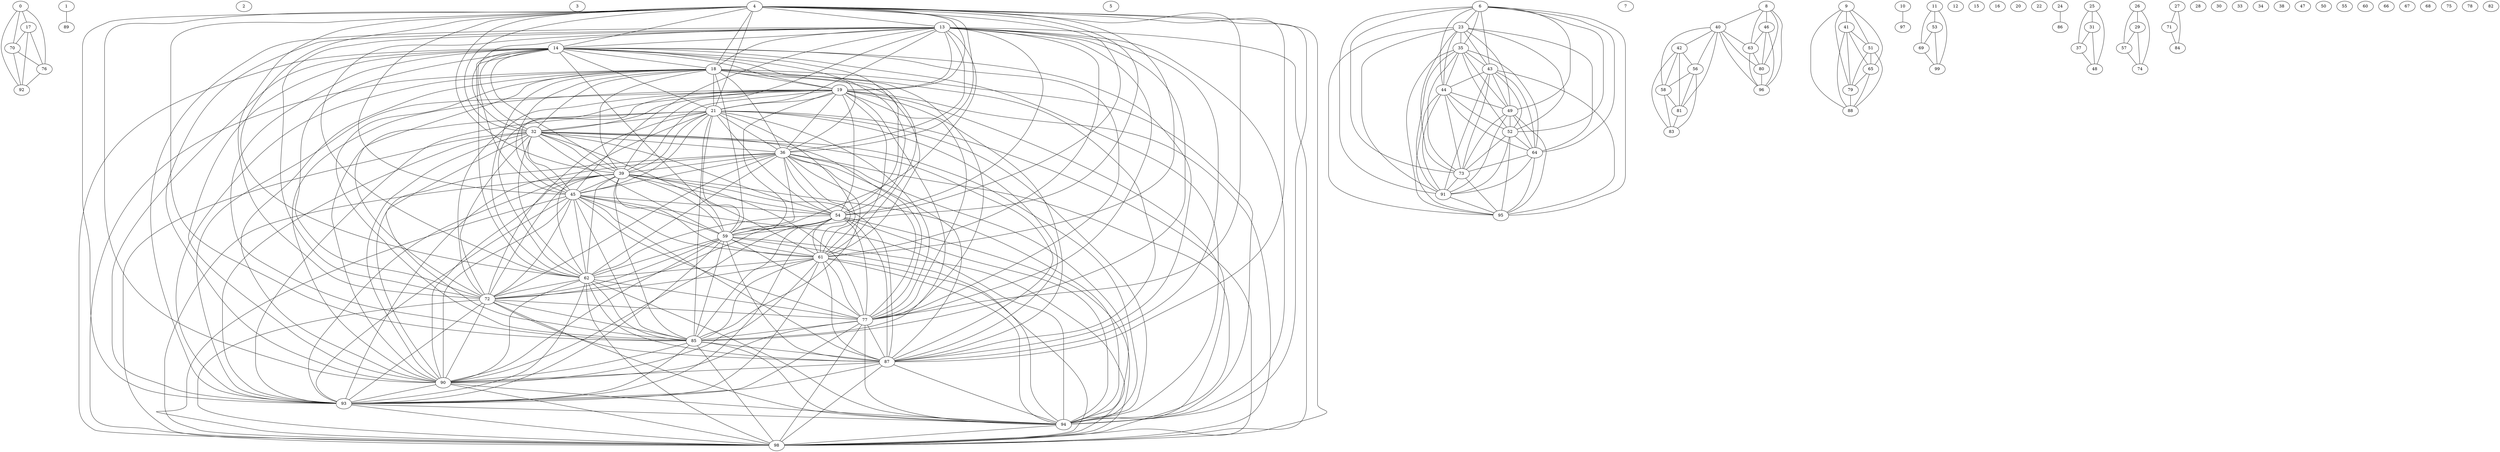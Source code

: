 strict graph  {
0;
1;
2;
3;
4;
5;
6;
7;
8;
9;
10;
11;
12;
13;
14;
15;
16;
17;
18;
19;
20;
21;
22;
23;
24;
25;
26;
27;
28;
29;
30;
31;
32;
33;
34;
35;
36;
37;
38;
39;
40;
41;
42;
43;
44;
45;
46;
47;
48;
49;
50;
51;
52;
53;
54;
55;
56;
57;
58;
59;
60;
61;
62;
63;
64;
65;
66;
67;
68;
69;
70;
71;
72;
73;
74;
75;
76;
77;
78;
79;
80;
81;
82;
83;
84;
85;
86;
87;
88;
89;
90;
91;
92;
93;
94;
95;
96;
97;
98;
99;
0 -- 17;
0 -- 70;
0 -- 76;
0 -- 92;
1 -- 89;
4 -- 13;
4 -- 14;
4 -- 18;
4 -- 19;
4 -- 21;
4 -- 32;
4 -- 36;
4 -- 39;
4 -- 45;
4 -- 54;
4 -- 59;
4 -- 61;
4 -- 62;
4 -- 72;
4 -- 77;
4 -- 85;
4 -- 87;
4 -- 90;
4 -- 93;
4 -- 94;
4 -- 98;
6 -- 23;
6 -- 35;
6 -- 43;
6 -- 44;
6 -- 49;
6 -- 52;
6 -- 64;
6 -- 73;
6 -- 91;
6 -- 95;
8 -- 40;
8 -- 46;
8 -- 63;
8 -- 80;
8 -- 96;
9 -- 41;
9 -- 51;
9 -- 65;
9 -- 79;
9 -- 88;
10 -- 97;
11 -- 53;
11 -- 69;
11 -- 99;
13 -- 14;
13 -- 18;
13 -- 19;
13 -- 21;
13 -- 32;
13 -- 36;
13 -- 39;
13 -- 45;
13 -- 54;
13 -- 59;
13 -- 61;
13 -- 62;
13 -- 72;
13 -- 77;
13 -- 85;
13 -- 87;
13 -- 90;
13 -- 93;
13 -- 94;
13 -- 98;
14 -- 18;
14 -- 19;
14 -- 21;
14 -- 32;
14 -- 36;
14 -- 39;
14 -- 45;
14 -- 54;
14 -- 59;
14 -- 61;
14 -- 62;
14 -- 72;
14 -- 77;
14 -- 85;
14 -- 87;
14 -- 90;
14 -- 93;
14 -- 94;
14 -- 98;
17 -- 70;
17 -- 76;
17 -- 92;
18 -- 19;
18 -- 21;
18 -- 32;
18 -- 36;
18 -- 39;
18 -- 45;
18 -- 54;
18 -- 59;
18 -- 61;
18 -- 62;
18 -- 72;
18 -- 77;
18 -- 85;
18 -- 87;
18 -- 90;
18 -- 93;
18 -- 94;
18 -- 98;
19 -- 21;
19 -- 32;
19 -- 36;
19 -- 39;
19 -- 45;
19 -- 54;
19 -- 59;
19 -- 61;
19 -- 62;
19 -- 72;
19 -- 77;
19 -- 85;
19 -- 87;
19 -- 90;
19 -- 93;
19 -- 94;
19 -- 98;
21 -- 32;
21 -- 36;
21 -- 39;
21 -- 45;
21 -- 54;
21 -- 59;
21 -- 61;
21 -- 62;
21 -- 72;
21 -- 77;
21 -- 85;
21 -- 87;
21 -- 90;
21 -- 93;
21 -- 94;
21 -- 98;
23 -- 35;
23 -- 43;
23 -- 44;
23 -- 49;
23 -- 52;
23 -- 64;
23 -- 73;
23 -- 91;
23 -- 95;
24 -- 86;
25 -- 31;
25 -- 37;
25 -- 48;
26 -- 29;
26 -- 57;
26 -- 74;
27 -- 71;
27 -- 84;
29 -- 57;
29 -- 74;
31 -- 37;
31 -- 48;
32 -- 36;
32 -- 39;
32 -- 45;
32 -- 54;
32 -- 59;
32 -- 61;
32 -- 62;
32 -- 72;
32 -- 77;
32 -- 85;
32 -- 87;
32 -- 90;
32 -- 93;
32 -- 94;
32 -- 98;
35 -- 43;
35 -- 44;
35 -- 49;
35 -- 52;
35 -- 64;
35 -- 73;
35 -- 91;
35 -- 95;
36 -- 39;
36 -- 45;
36 -- 54;
36 -- 59;
36 -- 61;
36 -- 62;
36 -- 72;
36 -- 77;
36 -- 85;
36 -- 87;
36 -- 90;
36 -- 93;
36 -- 94;
36 -- 98;
37 -- 48;
39 -- 45;
39 -- 54;
39 -- 59;
39 -- 61;
39 -- 62;
39 -- 72;
39 -- 77;
39 -- 85;
39 -- 87;
39 -- 90;
39 -- 93;
39 -- 94;
39 -- 98;
40 -- 42;
40 -- 56;
40 -- 58;
40 -- 63;
40 -- 80;
40 -- 81;
40 -- 96;
41 -- 51;
41 -- 65;
41 -- 79;
41 -- 88;
42 -- 56;
42 -- 58;
42 -- 81;
42 -- 83;
43 -- 44;
43 -- 49;
43 -- 52;
43 -- 64;
43 -- 73;
43 -- 91;
43 -- 95;
44 -- 49;
44 -- 52;
44 -- 64;
44 -- 73;
44 -- 91;
44 -- 95;
45 -- 54;
45 -- 59;
45 -- 61;
45 -- 62;
45 -- 72;
45 -- 77;
45 -- 85;
45 -- 87;
45 -- 90;
45 -- 93;
45 -- 94;
45 -- 98;
46 -- 63;
46 -- 80;
46 -- 96;
49 -- 52;
49 -- 64;
49 -- 73;
49 -- 91;
49 -- 95;
51 -- 65;
51 -- 79;
51 -- 88;
52 -- 64;
52 -- 73;
52 -- 91;
52 -- 95;
53 -- 69;
53 -- 99;
54 -- 59;
54 -- 61;
54 -- 62;
54 -- 72;
54 -- 77;
54 -- 85;
54 -- 87;
54 -- 90;
54 -- 93;
54 -- 94;
54 -- 98;
56 -- 58;
56 -- 81;
56 -- 83;
57 -- 74;
58 -- 81;
58 -- 83;
59 -- 61;
59 -- 62;
59 -- 72;
59 -- 77;
59 -- 85;
59 -- 87;
59 -- 90;
59 -- 93;
59 -- 94;
59 -- 98;
61 -- 62;
61 -- 72;
61 -- 77;
61 -- 85;
61 -- 87;
61 -- 90;
61 -- 93;
61 -- 94;
61 -- 98;
62 -- 72;
62 -- 77;
62 -- 85;
62 -- 87;
62 -- 90;
62 -- 93;
62 -- 94;
62 -- 98;
63 -- 80;
63 -- 96;
64 -- 73;
64 -- 91;
64 -- 95;
65 -- 79;
65 -- 88;
69 -- 99;
70 -- 76;
70 -- 92;
71 -- 84;
72 -- 77;
72 -- 85;
72 -- 87;
72 -- 90;
72 -- 93;
72 -- 94;
72 -- 98;
73 -- 91;
73 -- 95;
76 -- 92;
77 -- 85;
77 -- 87;
77 -- 90;
77 -- 93;
77 -- 94;
77 -- 98;
79 -- 88;
80 -- 96;
81 -- 83;
85 -- 87;
85 -- 90;
85 -- 93;
85 -- 94;
85 -- 98;
87 -- 90;
87 -- 93;
87 -- 94;
87 -- 98;
90 -- 93;
90 -- 94;
90 -- 98;
91 -- 95;
93 -- 94;
93 -- 98;
94 -- 98;
}
